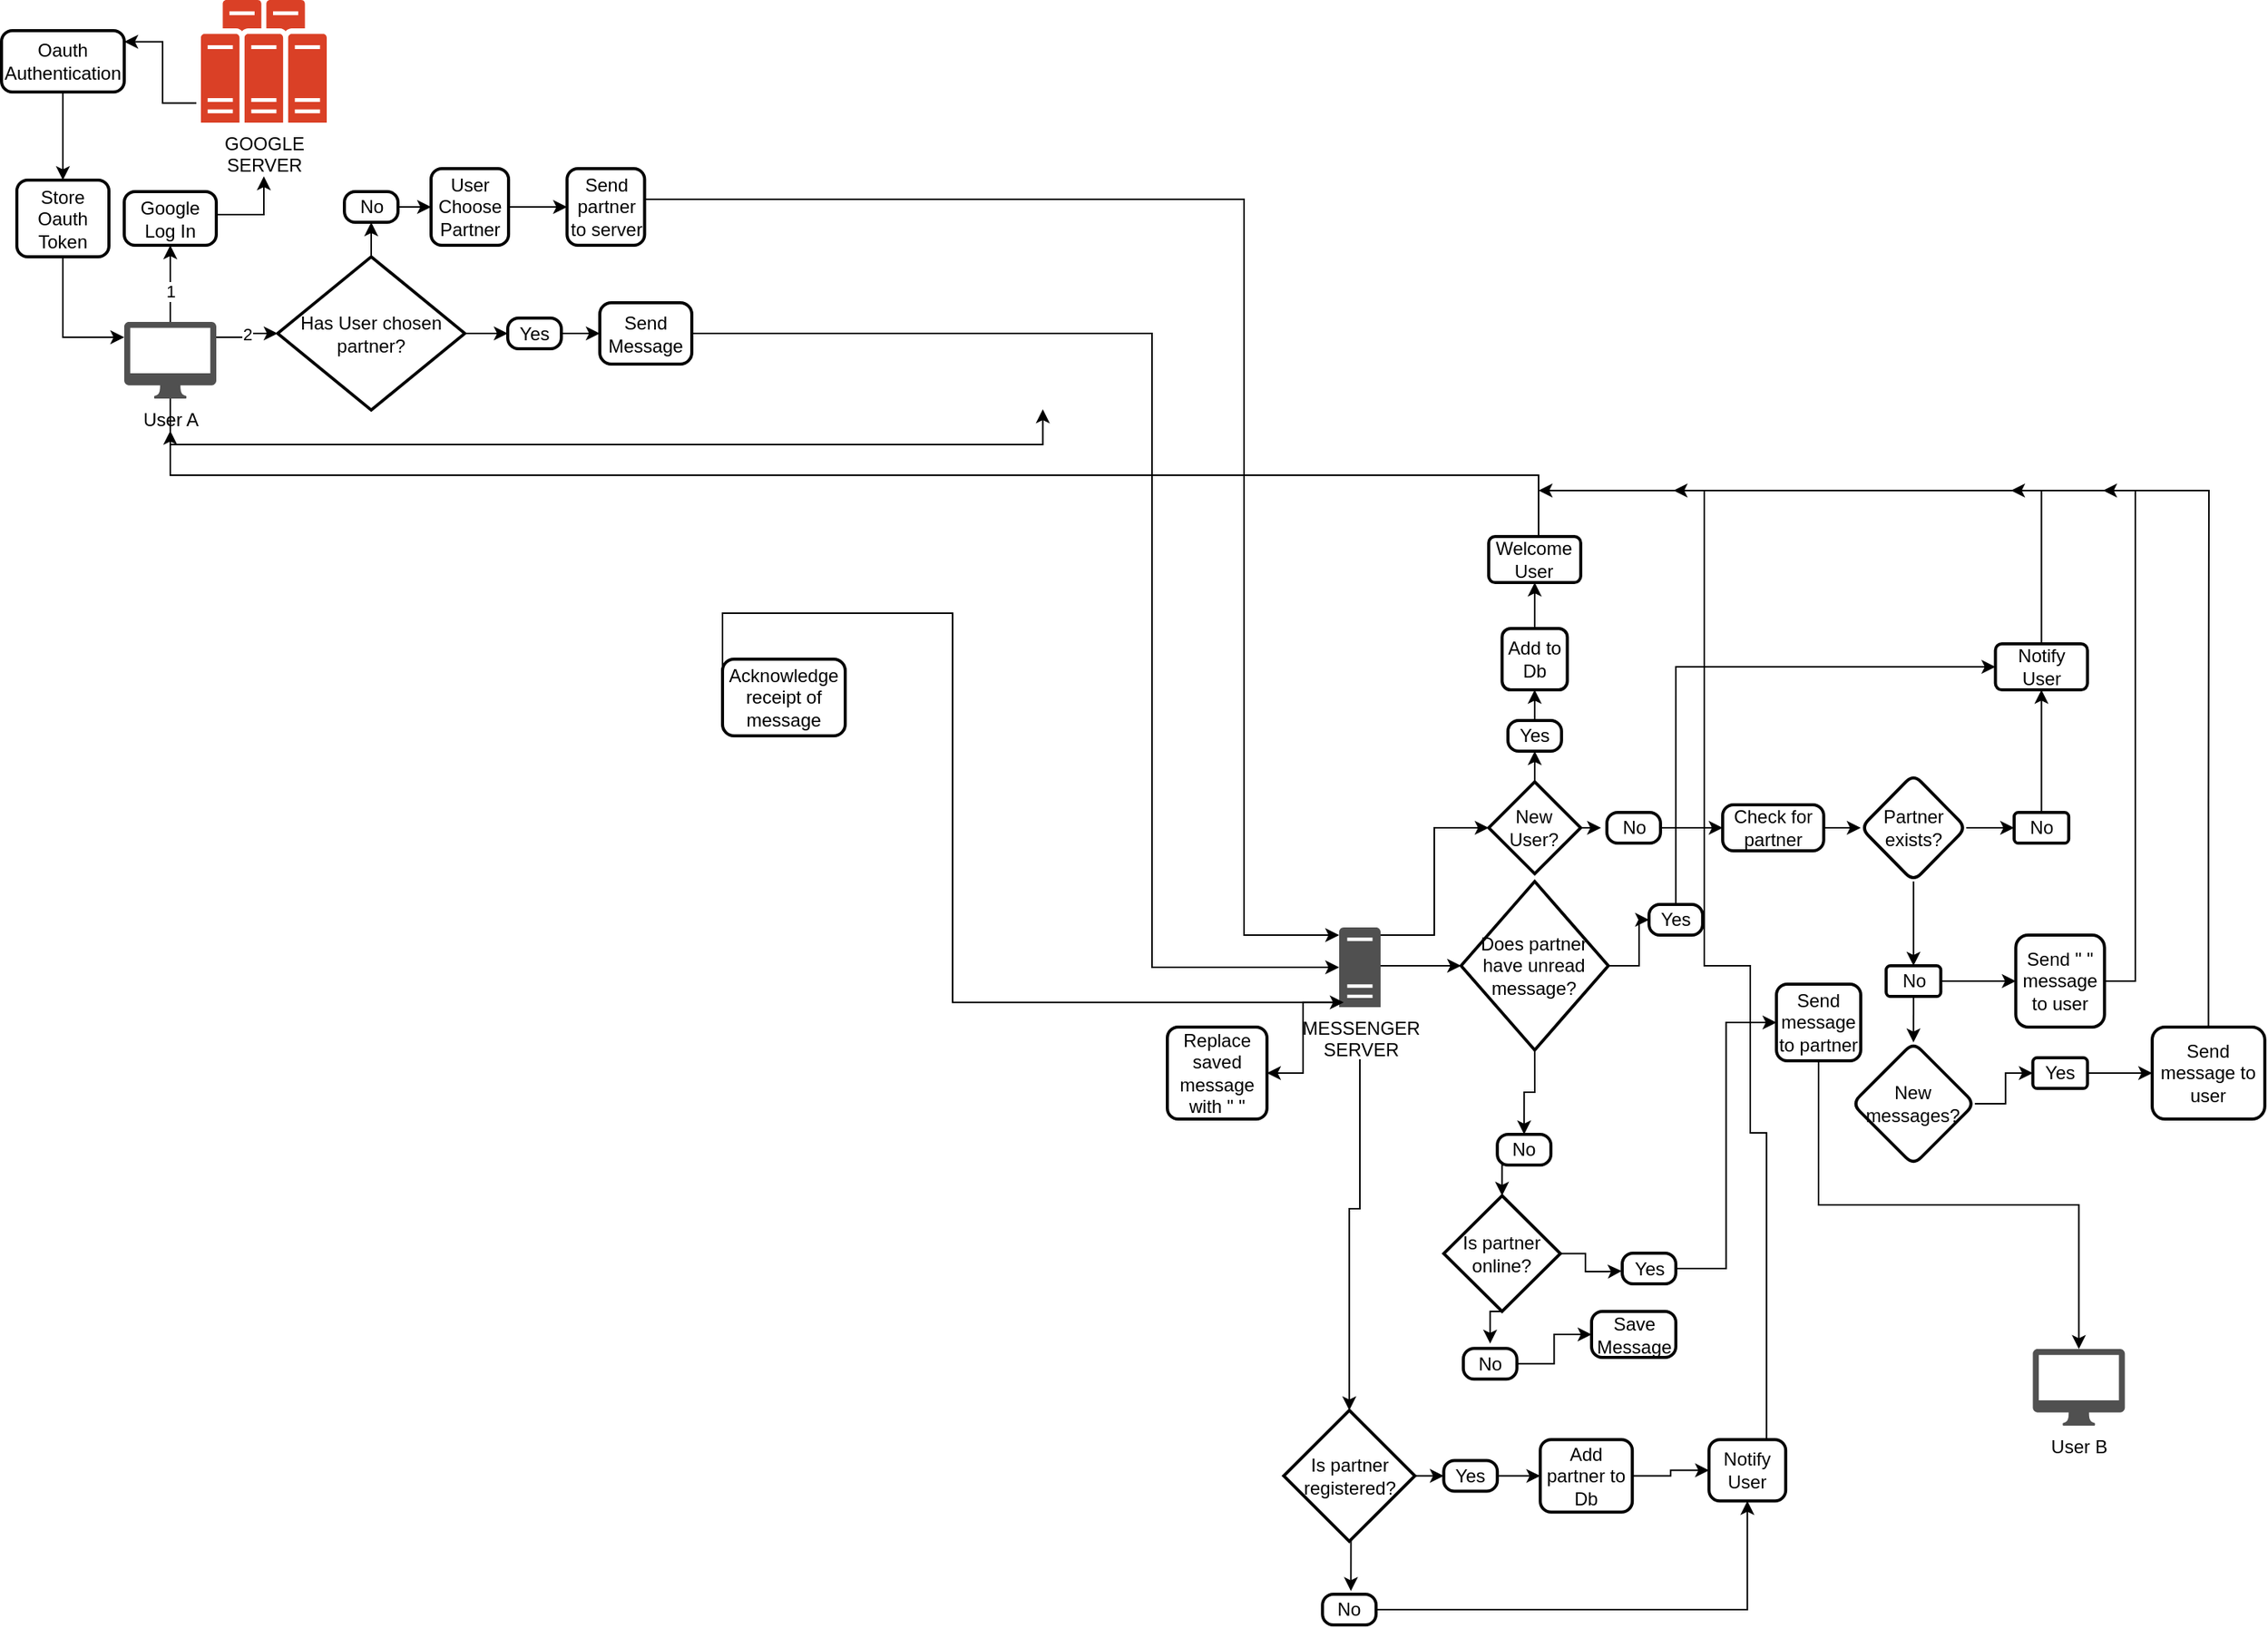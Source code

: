 <mxfile version="24.0.7" type="github">
  <diagram id="C5RBs43oDa-KdzZeNtuy" name="Page-1">
    <mxGraphModel dx="1106" dy="1360" grid="1" gridSize="10" guides="1" tooltips="1" connect="1" arrows="1" fold="1" page="1" pageScale="1" pageWidth="827" pageHeight="1169" math="0" shadow="0">
      <root>
        <mxCell id="WIyWlLk6GJQsqaUBKTNV-0" />
        <mxCell id="WIyWlLk6GJQsqaUBKTNV-1" parent="WIyWlLk6GJQsqaUBKTNV-0" />
        <mxCell id="h7MqWpgEjOswDt-EI_l6-31" value="1" style="edgeStyle=orthogonalEdgeStyle;rounded=0;orthogonalLoop=1;jettySize=auto;html=1;entryX=0.5;entryY=1;entryDx=0;entryDy=0;" edge="1" parent="WIyWlLk6GJQsqaUBKTNV-1" source="h7MqWpgEjOswDt-EI_l6-2" target="h7MqWpgEjOswDt-EI_l6-8">
          <mxGeometry x="-0.2" relative="1" as="geometry">
            <mxPoint x="152" y="250" as="sourcePoint" />
            <mxPoint x="-550" y="60" as="targetPoint" />
            <Array as="points">
              <mxPoint x="-550" y="80" />
              <mxPoint x="-550" y="80" />
            </Array>
            <mxPoint as="offset" />
          </mxGeometry>
        </mxCell>
        <mxCell id="h7MqWpgEjOswDt-EI_l6-88" value="2" style="edgeStyle=orthogonalEdgeStyle;rounded=0;orthogonalLoop=1;jettySize=auto;html=1;entryX=0;entryY=0.5;entryDx=0;entryDy=0;entryPerimeter=0;" edge="1" parent="WIyWlLk6GJQsqaUBKTNV-1" source="h7MqWpgEjOswDt-EI_l6-2" target="h7MqWpgEjOswDt-EI_l6-89">
          <mxGeometry x="0.058" relative="1" as="geometry">
            <mxPoint x="-520" y="120" as="sourcePoint" />
            <mxPoint x="-482.562" y="130" as="targetPoint" />
            <Array as="points">
              <mxPoint x="-500" y="110" />
              <mxPoint x="-500" y="108" />
            </Array>
            <mxPoint as="offset" />
          </mxGeometry>
        </mxCell>
        <mxCell id="h7MqWpgEjOswDt-EI_l6-158" value="" style="edgeStyle=orthogonalEdgeStyle;rounded=0;orthogonalLoop=1;jettySize=auto;html=1;entryX=0.5;entryY=1;entryDx=0;entryDy=0;" edge="1" parent="WIyWlLk6GJQsqaUBKTNV-1" source="h7MqWpgEjOswDt-EI_l6-2">
          <mxGeometry x="-0.963" relative="1" as="geometry">
            <mxPoint x="-580" y="110.0" as="sourcePoint" />
            <mxPoint x="18.8" y="157" as="targetPoint" />
            <Array as="points">
              <mxPoint x="-550" y="180" />
              <mxPoint x="19" y="180" />
            </Array>
            <mxPoint as="offset" />
          </mxGeometry>
        </mxCell>
        <mxCell id="h7MqWpgEjOswDt-EI_l6-2" value="User A" style="sketch=0;pointerEvents=1;shadow=0;dashed=0;html=1;strokeColor=none;fillColor=#505050;labelPosition=center;verticalLabelPosition=bottom;verticalAlign=top;outlineConnect=0;align=center;shape=mxgraph.office.devices.mac_client;points=[[0.02,0.06,0,0,0],[0.5,1,0,0,21]];" vertex="1" parent="WIyWlLk6GJQsqaUBKTNV-1">
          <mxGeometry x="-580" y="100" width="60" height="50" as="geometry" />
        </mxCell>
        <mxCell id="h7MqWpgEjOswDt-EI_l6-23" style="edgeStyle=orthogonalEdgeStyle;rounded=0;orthogonalLoop=1;jettySize=auto;html=1;exitX=0.983;exitY=0.585;exitDx=0;exitDy=0;entryX=0.5;entryY=1;entryDx=0;entryDy=35;entryPerimeter=0;exitPerimeter=0;" edge="1" parent="WIyWlLk6GJQsqaUBKTNV-1" source="h7MqWpgEjOswDt-EI_l6-8" target="h7MqWpgEjOswDt-EI_l6-13">
          <mxGeometry relative="1" as="geometry">
            <mxPoint x="-490" y="10" as="targetPoint" />
            <Array as="points">
              <mxPoint x="-521" y="30" />
              <mxPoint x="-489" y="30" />
            </Array>
          </mxGeometry>
        </mxCell>
        <mxCell id="h7MqWpgEjOswDt-EI_l6-8" value="Google Log In" style="rounded=1;whiteSpace=wrap;html=1;absoluteArcSize=1;arcSize=14;strokeWidth=2;" vertex="1" parent="WIyWlLk6GJQsqaUBKTNV-1">
          <mxGeometry x="-580" y="15" width="60" height="35" as="geometry" />
        </mxCell>
        <mxCell id="h7MqWpgEjOswDt-EI_l6-34" style="edgeStyle=orthogonalEdgeStyle;rounded=0;orthogonalLoop=1;jettySize=auto;html=1;entryX=0;entryY=0.5;entryDx=0;entryDy=0;entryPerimeter=0;" edge="1" parent="WIyWlLk6GJQsqaUBKTNV-1" source="h7MqWpgEjOswDt-EI_l6-12" target="h7MqWpgEjOswDt-EI_l6-36">
          <mxGeometry relative="1" as="geometry">
            <mxPoint x="302" y="430" as="targetPoint" />
            <mxPoint x="282" y="490" as="sourcePoint" />
            <Array as="points">
              <mxPoint x="274" y="500" />
              <mxPoint x="274" y="430" />
            </Array>
          </mxGeometry>
        </mxCell>
        <mxCell id="h7MqWpgEjOswDt-EI_l6-161" style="edgeStyle=orthogonalEdgeStyle;rounded=0;orthogonalLoop=1;jettySize=auto;html=1;exitX=0.11;exitY=0.94;exitDx=0;exitDy=0;exitPerimeter=0;entryX=1;entryY=0.5;entryDx=0;entryDy=0;" edge="1" parent="WIyWlLk6GJQsqaUBKTNV-1" source="h7MqWpgEjOswDt-EI_l6-12" target="h7MqWpgEjOswDt-EI_l6-160">
          <mxGeometry relative="1" as="geometry" />
        </mxCell>
        <mxCell id="h7MqWpgEjOswDt-EI_l6-12" value="MESSENGER&lt;br&gt;SERVER" style="sketch=0;pointerEvents=1;shadow=0;dashed=0;html=1;strokeColor=none;fillColor=#505050;labelPosition=center;verticalLabelPosition=bottom;verticalAlign=top;outlineConnect=0;align=center;shape=mxgraph.office.servers.server_generic;points=[[0.11,0.94,0,0,0],[0.5,1,0,0,34],[1,1,0,2,3]];" vertex="1" parent="WIyWlLk6GJQsqaUBKTNV-1">
          <mxGeometry x="212" y="495" width="27" height="52" as="geometry" />
        </mxCell>
        <mxCell id="h7MqWpgEjOswDt-EI_l6-13" value="GOOGLE&lt;br&gt;SERVER" style="sketch=0;pointerEvents=1;shadow=0;dashed=0;html=1;strokeColor=none;fillColor=#505050;labelPosition=center;verticalLabelPosition=bottom;verticalAlign=top;outlineConnect=0;align=center;shape=mxgraph.office.servers.server_farm;fillColor=#DA4026;points=[[0,0.84,0,-3,0],[0.5,1,0,0,35]];" vertex="1" parent="WIyWlLk6GJQsqaUBKTNV-1">
          <mxGeometry x="-530" y="-110" width="82" height="80" as="geometry" />
        </mxCell>
        <mxCell id="h7MqWpgEjOswDt-EI_l6-15" value="Oauth&lt;div&gt;&lt;span style=&quot;background-color: initial;&quot;&gt;Authentication&lt;/span&gt;&lt;/div&gt;" style="rounded=1;whiteSpace=wrap;html=1;absoluteArcSize=1;arcSize=14;strokeWidth=2;" vertex="1" parent="WIyWlLk6GJQsqaUBKTNV-1">
          <mxGeometry x="-660" y="-90" width="80" height="40" as="geometry" />
        </mxCell>
        <mxCell id="h7MqWpgEjOswDt-EI_l6-26" style="edgeStyle=orthogonalEdgeStyle;rounded=0;orthogonalLoop=1;jettySize=auto;html=1;exitX=0;exitY=0.84;exitDx=-3;exitDy=0;exitPerimeter=0;entryX=1;entryY=0.18;entryDx=0;entryDy=0;entryPerimeter=0;" edge="1" parent="WIyWlLk6GJQsqaUBKTNV-1" source="h7MqWpgEjOswDt-EI_l6-13" target="h7MqWpgEjOswDt-EI_l6-15">
          <mxGeometry relative="1" as="geometry" />
        </mxCell>
        <mxCell id="h7MqWpgEjOswDt-EI_l6-33" value="" style="edgeStyle=orthogonalEdgeStyle;rounded=0;orthogonalLoop=1;jettySize=auto;html=1;exitX=0.5;exitY=1;exitDx=0;exitDy=0;entryX=0.5;entryY=0;entryDx=0;entryDy=0;" edge="1" parent="WIyWlLk6GJQsqaUBKTNV-1" source="h7MqWpgEjOswDt-EI_l6-15" target="h7MqWpgEjOswDt-EI_l6-32">
          <mxGeometry relative="1" as="geometry">
            <mxPoint x="82" y="200" as="targetPoint" />
            <mxPoint x="52" y="430" as="sourcePoint" />
            <Array as="points" />
          </mxGeometry>
        </mxCell>
        <mxCell id="h7MqWpgEjOswDt-EI_l6-55" style="edgeStyle=orthogonalEdgeStyle;rounded=0;orthogonalLoop=1;jettySize=auto;html=1;exitX=0.5;exitY=0;exitDx=0;exitDy=0;" edge="1" parent="WIyWlLk6GJQsqaUBKTNV-1" source="h7MqWpgEjOswDt-EI_l6-32" target="h7MqWpgEjOswDt-EI_l6-2">
          <mxGeometry relative="1" as="geometry">
            <mxPoint x="82" y="200" as="targetPoint" />
            <Array as="points">
              <mxPoint x="-620" y="110" />
            </Array>
          </mxGeometry>
        </mxCell>
        <mxCell id="h7MqWpgEjOswDt-EI_l6-32" value="Store&lt;div&gt;Oauth&lt;/div&gt;&lt;div&gt;Token&lt;/div&gt;" style="rounded=1;whiteSpace=wrap;html=1;absoluteArcSize=1;arcSize=14;strokeWidth=2;" vertex="1" parent="WIyWlLk6GJQsqaUBKTNV-1">
          <mxGeometry x="-650" y="7.5" width="60" height="50" as="geometry" />
        </mxCell>
        <mxCell id="h7MqWpgEjOswDt-EI_l6-37" style="edgeStyle=orthogonalEdgeStyle;rounded=0;orthogonalLoop=1;jettySize=auto;html=1;exitX=0.5;exitY=0;exitDx=0;exitDy=0;exitPerimeter=0;" edge="1" parent="WIyWlLk6GJQsqaUBKTNV-1" source="h7MqWpgEjOswDt-EI_l6-36" target="h7MqWpgEjOswDt-EI_l6-38">
          <mxGeometry relative="1" as="geometry">
            <mxPoint x="352.143" y="350" as="targetPoint" />
          </mxGeometry>
        </mxCell>
        <mxCell id="h7MqWpgEjOswDt-EI_l6-36" value="New User?" style="strokeWidth=2;html=1;shape=mxgraph.flowchart.decision;whiteSpace=wrap;" vertex="1" parent="WIyWlLk6GJQsqaUBKTNV-1">
          <mxGeometry x="309.47" y="400" width="60" height="60" as="geometry" />
        </mxCell>
        <mxCell id="h7MqWpgEjOswDt-EI_l6-47" value="" style="edgeStyle=orthogonalEdgeStyle;rounded=0;orthogonalLoop=1;jettySize=auto;html=1;" edge="1" parent="WIyWlLk6GJQsqaUBKTNV-1" source="h7MqWpgEjOswDt-EI_l6-38" target="h7MqWpgEjOswDt-EI_l6-46">
          <mxGeometry relative="1" as="geometry" />
        </mxCell>
        <mxCell id="h7MqWpgEjOswDt-EI_l6-38" value="Yes" style="rounded=1;whiteSpace=wrap;html=1;absoluteArcSize=1;arcSize=14;strokeWidth=2;" vertex="1" parent="WIyWlLk6GJQsqaUBKTNV-1">
          <mxGeometry x="322.01" y="360" width="34.93" height="20" as="geometry" />
        </mxCell>
        <mxCell id="h7MqWpgEjOswDt-EI_l6-53" value="" style="edgeStyle=orthogonalEdgeStyle;rounded=0;orthogonalLoop=1;jettySize=auto;html=1;" edge="1" parent="WIyWlLk6GJQsqaUBKTNV-1" source="h7MqWpgEjOswDt-EI_l6-39" target="h7MqWpgEjOswDt-EI_l6-52">
          <mxGeometry relative="1" as="geometry" />
        </mxCell>
        <mxCell id="h7MqWpgEjOswDt-EI_l6-39" value="No" style="rounded=1;whiteSpace=wrap;html=1;absoluteArcSize=1;arcSize=14;strokeWidth=2;" vertex="1" parent="WIyWlLk6GJQsqaUBKTNV-1">
          <mxGeometry x="386.53" y="420" width="34.93" height="20" as="geometry" />
        </mxCell>
        <mxCell id="h7MqWpgEjOswDt-EI_l6-43" style="edgeStyle=orthogonalEdgeStyle;rounded=0;orthogonalLoop=1;jettySize=auto;html=1;exitX=1;exitY=0.5;exitDx=0;exitDy=0;exitPerimeter=0;entryX=-0.11;entryY=0.507;entryDx=0;entryDy=0;entryPerimeter=0;" edge="1" parent="WIyWlLk6GJQsqaUBKTNV-1" source="h7MqWpgEjOswDt-EI_l6-36" target="h7MqWpgEjOswDt-EI_l6-39">
          <mxGeometry relative="1" as="geometry" />
        </mxCell>
        <mxCell id="h7MqWpgEjOswDt-EI_l6-50" value="" style="edgeStyle=orthogonalEdgeStyle;rounded=0;orthogonalLoop=1;jettySize=auto;html=1;" edge="1" parent="WIyWlLk6GJQsqaUBKTNV-1" source="h7MqWpgEjOswDt-EI_l6-46" target="h7MqWpgEjOswDt-EI_l6-49">
          <mxGeometry relative="1" as="geometry" />
        </mxCell>
        <mxCell id="h7MqWpgEjOswDt-EI_l6-46" value="Add to Db" style="whiteSpace=wrap;html=1;rounded=1;arcSize=14;strokeWidth=2;" vertex="1" parent="WIyWlLk6GJQsqaUBKTNV-1">
          <mxGeometry x="318.21" y="300" width="42.52" height="40" as="geometry" />
        </mxCell>
        <mxCell id="h7MqWpgEjOswDt-EI_l6-51" style="edgeStyle=orthogonalEdgeStyle;rounded=0;orthogonalLoop=1;jettySize=auto;html=1;exitX=0.25;exitY=0;exitDx=0;exitDy=0;entryX=0.5;entryY=1;entryDx=0;entryDy=21;entryPerimeter=0;" edge="1" parent="WIyWlLk6GJQsqaUBKTNV-1" source="h7MqWpgEjOswDt-EI_l6-49" target="h7MqWpgEjOswDt-EI_l6-2">
          <mxGeometry relative="1" as="geometry">
            <mxPoint x="-550" y="180" as="targetPoint" />
            <Array as="points">
              <mxPoint x="342" y="240" />
              <mxPoint x="342" y="200" />
              <mxPoint x="-550" y="200" />
            </Array>
          </mxGeometry>
        </mxCell>
        <mxCell id="h7MqWpgEjOswDt-EI_l6-49" value="Welcome&lt;div&gt;User&lt;/div&gt;" style="whiteSpace=wrap;html=1;rounded=1;arcSize=14;strokeWidth=2;" vertex="1" parent="WIyWlLk6GJQsqaUBKTNV-1">
          <mxGeometry x="309.47" y="240" width="60" height="30" as="geometry" />
        </mxCell>
        <mxCell id="h7MqWpgEjOswDt-EI_l6-59" value="" style="edgeStyle=orthogonalEdgeStyle;rounded=0;orthogonalLoop=1;jettySize=auto;html=1;" edge="1" parent="WIyWlLk6GJQsqaUBKTNV-1" source="h7MqWpgEjOswDt-EI_l6-52" target="h7MqWpgEjOswDt-EI_l6-58">
          <mxGeometry relative="1" as="geometry" />
        </mxCell>
        <mxCell id="h7MqWpgEjOswDt-EI_l6-52" value="Check for partner" style="rounded=1;whiteSpace=wrap;html=1;absoluteArcSize=1;arcSize=14;strokeWidth=2;" vertex="1" parent="WIyWlLk6GJQsqaUBKTNV-1">
          <mxGeometry x="462" y="415" width="65.86" height="30" as="geometry" />
        </mxCell>
        <mxCell id="h7MqWpgEjOswDt-EI_l6-64" style="edgeStyle=orthogonalEdgeStyle;rounded=0;orthogonalLoop=1;jettySize=auto;html=1;exitX=1;exitY=0.5;exitDx=0;exitDy=0;entryX=0;entryY=0.5;entryDx=0;entryDy=0;" edge="1" parent="WIyWlLk6GJQsqaUBKTNV-1" source="h7MqWpgEjOswDt-EI_l6-58" target="h7MqWpgEjOswDt-EI_l6-63">
          <mxGeometry relative="1" as="geometry" />
        </mxCell>
        <mxCell id="h7MqWpgEjOswDt-EI_l6-83" style="edgeStyle=orthogonalEdgeStyle;rounded=0;orthogonalLoop=1;jettySize=auto;html=1;exitX=0.5;exitY=1;exitDx=0;exitDy=0;entryX=0.5;entryY=0;entryDx=0;entryDy=0;" edge="1" parent="WIyWlLk6GJQsqaUBKTNV-1" source="h7MqWpgEjOswDt-EI_l6-58" target="h7MqWpgEjOswDt-EI_l6-74">
          <mxGeometry relative="1" as="geometry" />
        </mxCell>
        <mxCell id="h7MqWpgEjOswDt-EI_l6-58" value="Partner&lt;div&gt;exists?&lt;/div&gt;" style="rhombus;whiteSpace=wrap;html=1;rounded=1;arcSize=14;strokeWidth=2;" vertex="1" parent="WIyWlLk6GJQsqaUBKTNV-1">
          <mxGeometry x="552" y="395" width="68.79" height="70" as="geometry" />
        </mxCell>
        <mxCell id="h7MqWpgEjOswDt-EI_l6-80" value="" style="edgeStyle=orthogonalEdgeStyle;rounded=0;orthogonalLoop=1;jettySize=auto;html=1;" edge="1" parent="WIyWlLk6GJQsqaUBKTNV-1" source="h7MqWpgEjOswDt-EI_l6-61" target="h7MqWpgEjOswDt-EI_l6-79">
          <mxGeometry relative="1" as="geometry" />
        </mxCell>
        <mxCell id="h7MqWpgEjOswDt-EI_l6-61" value="Yes" style="whiteSpace=wrap;html=1;rounded=1;arcSize=14;strokeWidth=2;" vertex="1" parent="WIyWlLk6GJQsqaUBKTNV-1">
          <mxGeometry x="664.2" y="580" width="35.61" height="20" as="geometry" />
        </mxCell>
        <mxCell id="h7MqWpgEjOswDt-EI_l6-66" value="" style="edgeStyle=orthogonalEdgeStyle;rounded=0;orthogonalLoop=1;jettySize=auto;html=1;" edge="1" parent="WIyWlLk6GJQsqaUBKTNV-1" source="h7MqWpgEjOswDt-EI_l6-63" target="h7MqWpgEjOswDt-EI_l6-65">
          <mxGeometry relative="1" as="geometry" />
        </mxCell>
        <mxCell id="h7MqWpgEjOswDt-EI_l6-63" value="No" style="whiteSpace=wrap;html=1;rounded=1;arcSize=14;strokeWidth=2;" vertex="1" parent="WIyWlLk6GJQsqaUBKTNV-1">
          <mxGeometry x="652.0" y="420" width="35.61" height="20" as="geometry" />
        </mxCell>
        <mxCell id="h7MqWpgEjOswDt-EI_l6-67" style="edgeStyle=orthogonalEdgeStyle;rounded=0;orthogonalLoop=1;jettySize=auto;html=1;exitX=0.5;exitY=0;exitDx=0;exitDy=0;" edge="1" parent="WIyWlLk6GJQsqaUBKTNV-1" source="h7MqWpgEjOswDt-EI_l6-65">
          <mxGeometry relative="1" as="geometry">
            <mxPoint x="342" y="210" as="targetPoint" />
            <Array as="points">
              <mxPoint x="670" y="210" />
            </Array>
          </mxGeometry>
        </mxCell>
        <mxCell id="h7MqWpgEjOswDt-EI_l6-65" value="Notify&lt;div&gt;User&lt;/div&gt;" style="whiteSpace=wrap;html=1;rounded=1;arcSize=14;strokeWidth=2;" vertex="1" parent="WIyWlLk6GJQsqaUBKTNV-1">
          <mxGeometry x="639.81" y="310" width="60" height="30" as="geometry" />
        </mxCell>
        <mxCell id="h7MqWpgEjOswDt-EI_l6-73" style="edgeStyle=orthogonalEdgeStyle;rounded=0;orthogonalLoop=1;jettySize=auto;html=1;exitX=1;exitY=0.5;exitDx=0;exitDy=0;entryX=0;entryY=0.5;entryDx=0;entryDy=0;" edge="1" parent="WIyWlLk6GJQsqaUBKTNV-1" source="h7MqWpgEjOswDt-EI_l6-71" target="h7MqWpgEjOswDt-EI_l6-61">
          <mxGeometry relative="1" as="geometry">
            <mxPoint x="672" y="590.143" as="targetPoint" />
          </mxGeometry>
        </mxCell>
        <mxCell id="h7MqWpgEjOswDt-EI_l6-71" value="New messages?" style="rhombus;whiteSpace=wrap;html=1;rounded=1;arcSize=14;strokeWidth=2;" vertex="1" parent="WIyWlLk6GJQsqaUBKTNV-1">
          <mxGeometry x="546.39" y="570" width="80" height="80" as="geometry" />
        </mxCell>
        <mxCell id="h7MqWpgEjOswDt-EI_l6-78" value="" style="edgeStyle=orthogonalEdgeStyle;rounded=0;orthogonalLoop=1;jettySize=auto;html=1;" edge="1" parent="WIyWlLk6GJQsqaUBKTNV-1" source="h7MqWpgEjOswDt-EI_l6-74" target="h7MqWpgEjOswDt-EI_l6-77">
          <mxGeometry relative="1" as="geometry" />
        </mxCell>
        <mxCell id="h7MqWpgEjOswDt-EI_l6-84" style="edgeStyle=orthogonalEdgeStyle;rounded=0;orthogonalLoop=1;jettySize=auto;html=1;exitX=0.5;exitY=1;exitDx=0;exitDy=0;entryX=0.5;entryY=0;entryDx=0;entryDy=0;" edge="1" parent="WIyWlLk6GJQsqaUBKTNV-1" source="h7MqWpgEjOswDt-EI_l6-74" target="h7MqWpgEjOswDt-EI_l6-71">
          <mxGeometry relative="1" as="geometry" />
        </mxCell>
        <mxCell id="h7MqWpgEjOswDt-EI_l6-74" value="No" style="whiteSpace=wrap;html=1;rounded=1;arcSize=14;strokeWidth=2;" vertex="1" parent="WIyWlLk6GJQsqaUBKTNV-1">
          <mxGeometry x="568.59" y="520" width="35.61" height="20" as="geometry" />
        </mxCell>
        <mxCell id="h7MqWpgEjOswDt-EI_l6-81" style="edgeStyle=orthogonalEdgeStyle;rounded=0;orthogonalLoop=1;jettySize=auto;html=1;exitX=1;exitY=0.5;exitDx=0;exitDy=0;" edge="1" parent="WIyWlLk6GJQsqaUBKTNV-1" source="h7MqWpgEjOswDt-EI_l6-77">
          <mxGeometry relative="1" as="geometry">
            <mxPoint x="650" y="210" as="targetPoint" />
            <Array as="points">
              <mxPoint x="731" y="530" />
              <mxPoint x="731" y="210" />
            </Array>
          </mxGeometry>
        </mxCell>
        <mxCell id="h7MqWpgEjOswDt-EI_l6-77" value="Send &quot; &quot; message to user" style="whiteSpace=wrap;html=1;rounded=1;arcSize=14;strokeWidth=2;" vertex="1" parent="WIyWlLk6GJQsqaUBKTNV-1">
          <mxGeometry x="653.1" y="500" width="57.8" height="60" as="geometry" />
        </mxCell>
        <mxCell id="h7MqWpgEjOswDt-EI_l6-82" style="edgeStyle=orthogonalEdgeStyle;rounded=0;orthogonalLoop=1;jettySize=auto;html=1;exitX=0.5;exitY=0;exitDx=0;exitDy=0;" edge="1" parent="WIyWlLk6GJQsqaUBKTNV-1" source="h7MqWpgEjOswDt-EI_l6-79">
          <mxGeometry relative="1" as="geometry">
            <mxPoint x="710" y="210" as="targetPoint" />
            <Array as="points">
              <mxPoint x="779" y="416" />
              <mxPoint x="779" y="270" />
            </Array>
          </mxGeometry>
        </mxCell>
        <mxCell id="h7MqWpgEjOswDt-EI_l6-79" value="Send message to user" style="whiteSpace=wrap;html=1;rounded=1;arcSize=14;strokeWidth=2;" vertex="1" parent="WIyWlLk6GJQsqaUBKTNV-1">
          <mxGeometry x="742" y="560" width="73.42" height="60" as="geometry" />
        </mxCell>
        <mxCell id="h7MqWpgEjOswDt-EI_l6-91" style="edgeStyle=orthogonalEdgeStyle;rounded=0;orthogonalLoop=1;jettySize=auto;html=1;exitX=1;exitY=0.5;exitDx=0;exitDy=0;exitPerimeter=0;entryX=0;entryY=0.5;entryDx=0;entryDy=0;" edge="1" parent="WIyWlLk6GJQsqaUBKTNV-1" source="h7MqWpgEjOswDt-EI_l6-89" target="h7MqWpgEjOswDt-EI_l6-90">
          <mxGeometry relative="1" as="geometry" />
        </mxCell>
        <mxCell id="h7MqWpgEjOswDt-EI_l6-93" style="edgeStyle=orthogonalEdgeStyle;rounded=0;orthogonalLoop=1;jettySize=auto;html=1;exitX=0.5;exitY=0;exitDx=0;exitDy=0;exitPerimeter=0;entryX=0.5;entryY=1;entryDx=0;entryDy=0;" edge="1" parent="WIyWlLk6GJQsqaUBKTNV-1" source="h7MqWpgEjOswDt-EI_l6-89" target="h7MqWpgEjOswDt-EI_l6-92">
          <mxGeometry relative="1" as="geometry" />
        </mxCell>
        <mxCell id="h7MqWpgEjOswDt-EI_l6-89" value="Has User chosen partner?" style="strokeWidth=2;html=1;shape=mxgraph.flowchart.decision;whiteSpace=wrap;" vertex="1" parent="WIyWlLk6GJQsqaUBKTNV-1">
          <mxGeometry x="-480" y="57.5" width="122" height="100" as="geometry" />
        </mxCell>
        <mxCell id="h7MqWpgEjOswDt-EI_l6-123" value="" style="edgeStyle=orthogonalEdgeStyle;rounded=0;orthogonalLoop=1;jettySize=auto;html=1;" edge="1" parent="WIyWlLk6GJQsqaUBKTNV-1" source="h7MqWpgEjOswDt-EI_l6-90" target="h7MqWpgEjOswDt-EI_l6-122">
          <mxGeometry relative="1" as="geometry" />
        </mxCell>
        <mxCell id="h7MqWpgEjOswDt-EI_l6-90" value="Yes" style="rounded=1;whiteSpace=wrap;html=1;absoluteArcSize=1;arcSize=14;strokeWidth=2;" vertex="1" parent="WIyWlLk6GJQsqaUBKTNV-1">
          <mxGeometry x="-330.0" y="97.5" width="34.93" height="20" as="geometry" />
        </mxCell>
        <mxCell id="h7MqWpgEjOswDt-EI_l6-95" value="" style="edgeStyle=orthogonalEdgeStyle;rounded=0;orthogonalLoop=1;jettySize=auto;html=1;" edge="1" parent="WIyWlLk6GJQsqaUBKTNV-1" source="h7MqWpgEjOswDt-EI_l6-92" target="h7MqWpgEjOswDt-EI_l6-94">
          <mxGeometry relative="1" as="geometry" />
        </mxCell>
        <mxCell id="h7MqWpgEjOswDt-EI_l6-92" value="No" style="rounded=1;whiteSpace=wrap;html=1;absoluteArcSize=1;arcSize=14;strokeWidth=2;" vertex="1" parent="WIyWlLk6GJQsqaUBKTNV-1">
          <mxGeometry x="-436.47" y="15" width="34.93" height="20" as="geometry" />
        </mxCell>
        <mxCell id="h7MqWpgEjOswDt-EI_l6-98" value="" style="edgeStyle=orthogonalEdgeStyle;rounded=0;orthogonalLoop=1;jettySize=auto;html=1;" edge="1" parent="WIyWlLk6GJQsqaUBKTNV-1" source="h7MqWpgEjOswDt-EI_l6-94" target="h7MqWpgEjOswDt-EI_l6-97">
          <mxGeometry relative="1" as="geometry" />
        </mxCell>
        <mxCell id="h7MqWpgEjOswDt-EI_l6-94" value="User Choose Partner" style="rounded=1;whiteSpace=wrap;html=1;absoluteArcSize=1;arcSize=14;strokeWidth=2;" vertex="1" parent="WIyWlLk6GJQsqaUBKTNV-1">
          <mxGeometry x="-380" width="50.54" height="50" as="geometry" />
        </mxCell>
        <mxCell id="h7MqWpgEjOswDt-EI_l6-99" style="edgeStyle=orthogonalEdgeStyle;rounded=0;orthogonalLoop=1;jettySize=auto;html=1;exitX=1;exitY=0.5;exitDx=0;exitDy=0;" edge="1" parent="WIyWlLk6GJQsqaUBKTNV-1" source="h7MqWpgEjOswDt-EI_l6-97" target="h7MqWpgEjOswDt-EI_l6-12">
          <mxGeometry relative="1" as="geometry">
            <Array as="points">
              <mxPoint x="-241" y="20" />
              <mxPoint x="150" y="20" />
              <mxPoint x="150" y="500" />
            </Array>
          </mxGeometry>
        </mxCell>
        <mxCell id="h7MqWpgEjOswDt-EI_l6-97" value="Send&lt;div&gt;partner to server&lt;/div&gt;" style="rounded=1;whiteSpace=wrap;html=1;absoluteArcSize=1;arcSize=14;strokeWidth=2;" vertex="1" parent="WIyWlLk6GJQsqaUBKTNV-1">
          <mxGeometry x="-291.33" width="50.54" height="50" as="geometry" />
        </mxCell>
        <mxCell id="h7MqWpgEjOswDt-EI_l6-108" style="edgeStyle=orthogonalEdgeStyle;rounded=0;orthogonalLoop=1;jettySize=auto;html=1;exitX=1;exitY=0.5;exitDx=0;exitDy=0;exitPerimeter=0;entryX=0;entryY=0.5;entryDx=0;entryDy=0;" edge="1" parent="WIyWlLk6GJQsqaUBKTNV-1" source="h7MqWpgEjOswDt-EI_l6-101" target="h7MqWpgEjOswDt-EI_l6-104">
          <mxGeometry relative="1" as="geometry" />
        </mxCell>
        <mxCell id="h7MqWpgEjOswDt-EI_l6-101" value="&lt;span style=&quot;background-color: initial;&quot;&gt;Is partner registered?&lt;/span&gt;" style="strokeWidth=2;html=1;shape=mxgraph.flowchart.decision;whiteSpace=wrap;" vertex="1" parent="WIyWlLk6GJQsqaUBKTNV-1">
          <mxGeometry x="175.85" y="810" width="85.5" height="85.5" as="geometry" />
        </mxCell>
        <mxCell id="h7MqWpgEjOswDt-EI_l6-103" style="edgeStyle=orthogonalEdgeStyle;rounded=0;orthogonalLoop=1;jettySize=auto;html=1;exitX=0.5;exitY=1;exitDx=0;exitDy=34;exitPerimeter=0;entryX=0.5;entryY=0;entryDx=0;entryDy=0;entryPerimeter=0;" edge="1" parent="WIyWlLk6GJQsqaUBKTNV-1" source="h7MqWpgEjOswDt-EI_l6-12" target="h7MqWpgEjOswDt-EI_l6-101">
          <mxGeometry relative="1" as="geometry" />
        </mxCell>
        <mxCell id="h7MqWpgEjOswDt-EI_l6-118" value="" style="edgeStyle=orthogonalEdgeStyle;rounded=0;orthogonalLoop=1;jettySize=auto;html=1;" edge="1" parent="WIyWlLk6GJQsqaUBKTNV-1" source="h7MqWpgEjOswDt-EI_l6-104" target="h7MqWpgEjOswDt-EI_l6-117">
          <mxGeometry relative="1" as="geometry" />
        </mxCell>
        <mxCell id="h7MqWpgEjOswDt-EI_l6-104" value="Yes" style="rounded=1;whiteSpace=wrap;html=1;absoluteArcSize=1;arcSize=14;strokeWidth=2;" vertex="1" parent="WIyWlLk6GJQsqaUBKTNV-1">
          <mxGeometry x="280.18" y="842.75" width="34.93" height="20" as="geometry" />
        </mxCell>
        <mxCell id="h7MqWpgEjOswDt-EI_l6-120" style="edgeStyle=orthogonalEdgeStyle;rounded=0;orthogonalLoop=1;jettySize=auto;html=1;exitX=1;exitY=0.5;exitDx=0;exitDy=0;entryX=0.5;entryY=1;entryDx=0;entryDy=0;" edge="1" parent="WIyWlLk6GJQsqaUBKTNV-1" source="h7MqWpgEjOswDt-EI_l6-105" target="h7MqWpgEjOswDt-EI_l6-111">
          <mxGeometry relative="1" as="geometry" />
        </mxCell>
        <mxCell id="h7MqWpgEjOswDt-EI_l6-105" value="No" style="rounded=1;whiteSpace=wrap;html=1;absoluteArcSize=1;arcSize=14;strokeWidth=2;" vertex="1" parent="WIyWlLk6GJQsqaUBKTNV-1">
          <mxGeometry x="201.14" y="930" width="34.93" height="20" as="geometry" />
        </mxCell>
        <mxCell id="h7MqWpgEjOswDt-EI_l6-109" style="edgeStyle=orthogonalEdgeStyle;rounded=0;orthogonalLoop=1;jettySize=auto;html=1;exitX=0.5;exitY=1;exitDx=0;exitDy=0;exitPerimeter=0;entryX=0.53;entryY=-0.106;entryDx=0;entryDy=0;entryPerimeter=0;" edge="1" parent="WIyWlLk6GJQsqaUBKTNV-1" source="h7MqWpgEjOswDt-EI_l6-101" target="h7MqWpgEjOswDt-EI_l6-105">
          <mxGeometry relative="1" as="geometry" />
        </mxCell>
        <mxCell id="h7MqWpgEjOswDt-EI_l6-113" style="edgeStyle=orthogonalEdgeStyle;rounded=0;orthogonalLoop=1;jettySize=auto;html=1;exitX=0.75;exitY=0;exitDx=0;exitDy=0;" edge="1" parent="WIyWlLk6GJQsqaUBKTNV-1" source="h7MqWpgEjOswDt-EI_l6-111">
          <mxGeometry relative="1" as="geometry">
            <mxPoint x="430" y="210" as="targetPoint" />
            <Array as="points">
              <mxPoint x="480" y="629" />
              <mxPoint x="480" y="520" />
              <mxPoint x="450" y="520" />
              <mxPoint x="450" y="210" />
            </Array>
          </mxGeometry>
        </mxCell>
        <mxCell id="h7MqWpgEjOswDt-EI_l6-111" value="Notify User" style="rounded=1;whiteSpace=wrap;html=1;absoluteArcSize=1;arcSize=14;strokeWidth=2;" vertex="1" parent="WIyWlLk6GJQsqaUBKTNV-1">
          <mxGeometry x="453.1" y="829.13" width="50" height="40" as="geometry" />
        </mxCell>
        <mxCell id="h7MqWpgEjOswDt-EI_l6-119" style="edgeStyle=orthogonalEdgeStyle;rounded=0;orthogonalLoop=1;jettySize=auto;html=1;exitX=1;exitY=0.5;exitDx=0;exitDy=0;entryX=0;entryY=0.5;entryDx=0;entryDy=0;" edge="1" parent="WIyWlLk6GJQsqaUBKTNV-1" source="h7MqWpgEjOswDt-EI_l6-117" target="h7MqWpgEjOswDt-EI_l6-111">
          <mxGeometry relative="1" as="geometry" />
        </mxCell>
        <mxCell id="h7MqWpgEjOswDt-EI_l6-117" value="Add partner to Db" style="rounded=1;whiteSpace=wrap;html=1;absoluteArcSize=1;arcSize=14;strokeWidth=2;" vertex="1" parent="WIyWlLk6GJQsqaUBKTNV-1">
          <mxGeometry x="343.1" y="829.13" width="60" height="47.25" as="geometry" />
        </mxCell>
        <mxCell id="h7MqWpgEjOswDt-EI_l6-126" style="edgeStyle=orthogonalEdgeStyle;rounded=0;orthogonalLoop=1;jettySize=auto;html=1;exitX=1;exitY=0.5;exitDx=0;exitDy=0;" edge="1" parent="WIyWlLk6GJQsqaUBKTNV-1" source="h7MqWpgEjOswDt-EI_l6-122" target="h7MqWpgEjOswDt-EI_l6-12">
          <mxGeometry relative="1" as="geometry">
            <Array as="points">
              <mxPoint x="90" y="108" />
              <mxPoint x="90" y="521" />
            </Array>
          </mxGeometry>
        </mxCell>
        <mxCell id="h7MqWpgEjOswDt-EI_l6-122" value="Send Message" style="rounded=1;whiteSpace=wrap;html=1;absoluteArcSize=1;arcSize=15;strokeWidth=2;" vertex="1" parent="WIyWlLk6GJQsqaUBKTNV-1">
          <mxGeometry x="-270" y="87.5" width="60" height="40" as="geometry" />
        </mxCell>
        <mxCell id="h7MqWpgEjOswDt-EI_l6-127" value="&lt;span style=&quot;background-color: initial;&quot;&gt;Is partner online?&lt;/span&gt;" style="strokeWidth=2;html=1;shape=mxgraph.flowchart.decision;whiteSpace=wrap;" vertex="1" parent="WIyWlLk6GJQsqaUBKTNV-1">
          <mxGeometry x="280.18" y="670" width="76.03" height="75.5" as="geometry" />
        </mxCell>
        <mxCell id="h7MqWpgEjOswDt-EI_l6-141" style="edgeStyle=orthogonalEdgeStyle;rounded=0;orthogonalLoop=1;jettySize=auto;html=1;exitX=1;exitY=0.5;exitDx=0;exitDy=0;entryX=0;entryY=0.5;entryDx=0;entryDy=0;" edge="1" parent="WIyWlLk6GJQsqaUBKTNV-1" source="h7MqWpgEjOswDt-EI_l6-128" target="h7MqWpgEjOswDt-EI_l6-140">
          <mxGeometry relative="1" as="geometry" />
        </mxCell>
        <mxCell id="h7MqWpgEjOswDt-EI_l6-128" value="Yes" style="rounded=1;whiteSpace=wrap;html=1;absoluteArcSize=1;arcSize=14;strokeWidth=2;" vertex="1" parent="WIyWlLk6GJQsqaUBKTNV-1">
          <mxGeometry x="396.53" y="707.5" width="34.93" height="20" as="geometry" />
        </mxCell>
        <mxCell id="h7MqWpgEjOswDt-EI_l6-146" style="edgeStyle=orthogonalEdgeStyle;rounded=0;orthogonalLoop=1;jettySize=auto;html=1;exitX=1;exitY=0.5;exitDx=0;exitDy=0;entryX=0;entryY=0.5;entryDx=0;entryDy=0;" edge="1" parent="WIyWlLk6GJQsqaUBKTNV-1" source="h7MqWpgEjOswDt-EI_l6-129" target="h7MqWpgEjOswDt-EI_l6-144">
          <mxGeometry relative="1" as="geometry" />
        </mxCell>
        <mxCell id="h7MqWpgEjOswDt-EI_l6-129" value="No" style="rounded=1;whiteSpace=wrap;html=1;absoluteArcSize=1;arcSize=14;strokeWidth=2;" vertex="1" parent="WIyWlLk6GJQsqaUBKTNV-1">
          <mxGeometry x="292.93" y="769.63" width="34.93" height="20" as="geometry" />
        </mxCell>
        <mxCell id="h7MqWpgEjOswDt-EI_l6-130" style="edgeStyle=orthogonalEdgeStyle;rounded=0;orthogonalLoop=1;jettySize=auto;html=1;exitX=1;exitY=0.5;exitDx=0;exitDy=0;exitPerimeter=0;entryX=-0.01;entryY=0.584;entryDx=0;entryDy=0;entryPerimeter=0;" edge="1" parent="WIyWlLk6GJQsqaUBKTNV-1" source="h7MqWpgEjOswDt-EI_l6-127" target="h7MqWpgEjOswDt-EI_l6-128">
          <mxGeometry relative="1" as="geometry">
            <Array as="points">
              <mxPoint x="372.53" y="707.5" />
              <mxPoint x="372.53" y="719.5" />
              <mxPoint x="386.53" y="719.5" />
            </Array>
          </mxGeometry>
        </mxCell>
        <mxCell id="h7MqWpgEjOswDt-EI_l6-131" style="edgeStyle=orthogonalEdgeStyle;rounded=0;orthogonalLoop=1;jettySize=auto;html=1;exitX=0.5;exitY=1;exitDx=0;exitDy=0;exitPerimeter=0;entryX=0.5;entryY=-0.159;entryDx=0;entryDy=0;entryPerimeter=0;" edge="1" parent="WIyWlLk6GJQsqaUBKTNV-1" source="h7MqWpgEjOswDt-EI_l6-127" target="h7MqWpgEjOswDt-EI_l6-129">
          <mxGeometry relative="1" as="geometry" />
        </mxCell>
        <mxCell id="h7MqWpgEjOswDt-EI_l6-132" style="edgeStyle=orthogonalEdgeStyle;rounded=0;orthogonalLoop=1;jettySize=auto;html=1;entryX=0;entryY=0.5;entryDx=0;entryDy=0;entryPerimeter=0;" edge="1" parent="WIyWlLk6GJQsqaUBKTNV-1" source="h7MqWpgEjOswDt-EI_l6-12" target="h7MqWpgEjOswDt-EI_l6-149">
          <mxGeometry relative="1" as="geometry">
            <mxPoint x="240" y="521" as="sourcePoint" />
            <mxPoint x="279" y="550" as="targetPoint" />
            <Array as="points">
              <mxPoint x="265" y="520" />
              <mxPoint x="265" y="520" />
            </Array>
          </mxGeometry>
        </mxCell>
        <mxCell id="h7MqWpgEjOswDt-EI_l6-133" value="User B" style="sketch=0;pointerEvents=1;shadow=0;dashed=0;html=1;strokeColor=none;fillColor=#505050;labelPosition=center;verticalLabelPosition=bottom;verticalAlign=top;outlineConnect=0;align=center;shape=mxgraph.office.devices.mac_client;points=[[0,0,0,-37,-3],[0.5,1,0,0,21]];" vertex="1" parent="WIyWlLk6GJQsqaUBKTNV-1">
          <mxGeometry x="664.2" y="770" width="60" height="50" as="geometry" />
        </mxCell>
        <mxCell id="h7MqWpgEjOswDt-EI_l6-140" value="Send message to partner" style="rounded=1;whiteSpace=wrap;html=1;absoluteArcSize=1;arcSize=14;strokeWidth=2;" vertex="1" parent="WIyWlLk6GJQsqaUBKTNV-1">
          <mxGeometry x="497.07" y="532" width="54.93" height="50" as="geometry" />
        </mxCell>
        <mxCell id="h7MqWpgEjOswDt-EI_l6-142" style="edgeStyle=orthogonalEdgeStyle;rounded=0;orthogonalLoop=1;jettySize=auto;html=1;exitX=0.5;exitY=1;exitDx=0;exitDy=0;" edge="1" parent="WIyWlLk6GJQsqaUBKTNV-1" source="h7MqWpgEjOswDt-EI_l6-140" target="h7MqWpgEjOswDt-EI_l6-133">
          <mxGeometry relative="1" as="geometry" />
        </mxCell>
        <mxCell id="h7MqWpgEjOswDt-EI_l6-144" value="Save Message" style="rounded=1;whiteSpace=wrap;html=1;absoluteArcSize=1;arcSize=14;strokeWidth=2;" vertex="1" parent="WIyWlLk6GJQsqaUBKTNV-1">
          <mxGeometry x="376.53" y="745.5" width="54.93" height="30" as="geometry" />
        </mxCell>
        <mxCell id="h7MqWpgEjOswDt-EI_l6-152" style="edgeStyle=orthogonalEdgeStyle;rounded=0;orthogonalLoop=1;jettySize=auto;html=1;exitX=0.5;exitY=1;exitDx=0;exitDy=0;exitPerimeter=0;entryX=0.5;entryY=0;entryDx=0;entryDy=0;" edge="1" parent="WIyWlLk6GJQsqaUBKTNV-1" source="h7MqWpgEjOswDt-EI_l6-149" target="h7MqWpgEjOswDt-EI_l6-151">
          <mxGeometry relative="1" as="geometry" />
        </mxCell>
        <mxCell id="h7MqWpgEjOswDt-EI_l6-153" style="edgeStyle=orthogonalEdgeStyle;rounded=0;orthogonalLoop=1;jettySize=auto;html=1;exitX=1;exitY=0.5;exitDx=0;exitDy=0;exitPerimeter=0;entryX=0;entryY=0.5;entryDx=0;entryDy=0;" edge="1" parent="WIyWlLk6GJQsqaUBKTNV-1" source="h7MqWpgEjOswDt-EI_l6-149" target="h7MqWpgEjOswDt-EI_l6-150">
          <mxGeometry relative="1" as="geometry" />
        </mxCell>
        <mxCell id="h7MqWpgEjOswDt-EI_l6-149" value="&lt;span style=&quot;background-color: initial;&quot;&gt;Does partner have unread message?&lt;/span&gt;" style="strokeWidth=2;html=1;shape=mxgraph.flowchart.decision;whiteSpace=wrap;" vertex="1" parent="WIyWlLk6GJQsqaUBKTNV-1">
          <mxGeometry x="291.47" y="465" width="96" height="110" as="geometry" />
        </mxCell>
        <mxCell id="h7MqWpgEjOswDt-EI_l6-154" style="edgeStyle=orthogonalEdgeStyle;rounded=0;orthogonalLoop=1;jettySize=auto;html=1;exitX=0.5;exitY=0;exitDx=0;exitDy=0;entryX=0;entryY=0.5;entryDx=0;entryDy=0;" edge="1" parent="WIyWlLk6GJQsqaUBKTNV-1" source="h7MqWpgEjOswDt-EI_l6-150" target="h7MqWpgEjOswDt-EI_l6-65">
          <mxGeometry relative="1" as="geometry">
            <Array as="points">
              <mxPoint x="432" y="325" />
            </Array>
          </mxGeometry>
        </mxCell>
        <mxCell id="h7MqWpgEjOswDt-EI_l6-150" value="Yes" style="rounded=1;whiteSpace=wrap;html=1;absoluteArcSize=1;arcSize=14;strokeWidth=2;" vertex="1" parent="WIyWlLk6GJQsqaUBKTNV-1">
          <mxGeometry x="414.0" y="480" width="34.93" height="20" as="geometry" />
        </mxCell>
        <mxCell id="h7MqWpgEjOswDt-EI_l6-151" value="No" style="rounded=1;whiteSpace=wrap;html=1;absoluteArcSize=1;arcSize=14;strokeWidth=2;" vertex="1" parent="WIyWlLk6GJQsqaUBKTNV-1">
          <mxGeometry x="315.11" y="630" width="34.93" height="20" as="geometry" />
        </mxCell>
        <mxCell id="h7MqWpgEjOswDt-EI_l6-155" style="edgeStyle=orthogonalEdgeStyle;rounded=0;orthogonalLoop=1;jettySize=auto;html=1;exitX=0.5;exitY=1;exitDx=0;exitDy=0;entryX=0.5;entryY=0;entryDx=0;entryDy=0;entryPerimeter=0;" edge="1" parent="WIyWlLk6GJQsqaUBKTNV-1" source="h7MqWpgEjOswDt-EI_l6-151" target="h7MqWpgEjOswDt-EI_l6-127">
          <mxGeometry relative="1" as="geometry" />
        </mxCell>
        <mxCell id="h7MqWpgEjOswDt-EI_l6-159" style="edgeStyle=orthogonalEdgeStyle;rounded=0;orthogonalLoop=1;jettySize=auto;html=1;exitX=0;exitY=0.5;exitDx=0;exitDy=0;entryX=0.11;entryY=0.94;entryDx=0;entryDy=0;entryPerimeter=0;" edge="1" parent="WIyWlLk6GJQsqaUBKTNV-1" source="h7MqWpgEjOswDt-EI_l6-157" target="h7MqWpgEjOswDt-EI_l6-12">
          <mxGeometry relative="1" as="geometry">
            <mxPoint x="170" y="540" as="targetPoint" />
            <Array as="points">
              <mxPoint x="-190" y="290" />
              <mxPoint x="-40" y="290" />
              <mxPoint x="-40" y="544" />
            </Array>
          </mxGeometry>
        </mxCell>
        <mxCell id="h7MqWpgEjOswDt-EI_l6-157" value="Acknowledge receipt of message" style="rounded=1;whiteSpace=wrap;html=1;absoluteArcSize=1;arcSize=15;strokeWidth=2;" vertex="1" parent="WIyWlLk6GJQsqaUBKTNV-1">
          <mxGeometry x="-190" y="320" width="80" height="50" as="geometry" />
        </mxCell>
        <mxCell id="h7MqWpgEjOswDt-EI_l6-160" value="Replace saved message with &quot; &quot;" style="rounded=1;whiteSpace=wrap;html=1;absoluteArcSize=1;arcSize=14;strokeWidth=2;" vertex="1" parent="WIyWlLk6GJQsqaUBKTNV-1">
          <mxGeometry x="100" y="560" width="64.93" height="60" as="geometry" />
        </mxCell>
      </root>
    </mxGraphModel>
  </diagram>
</mxfile>
